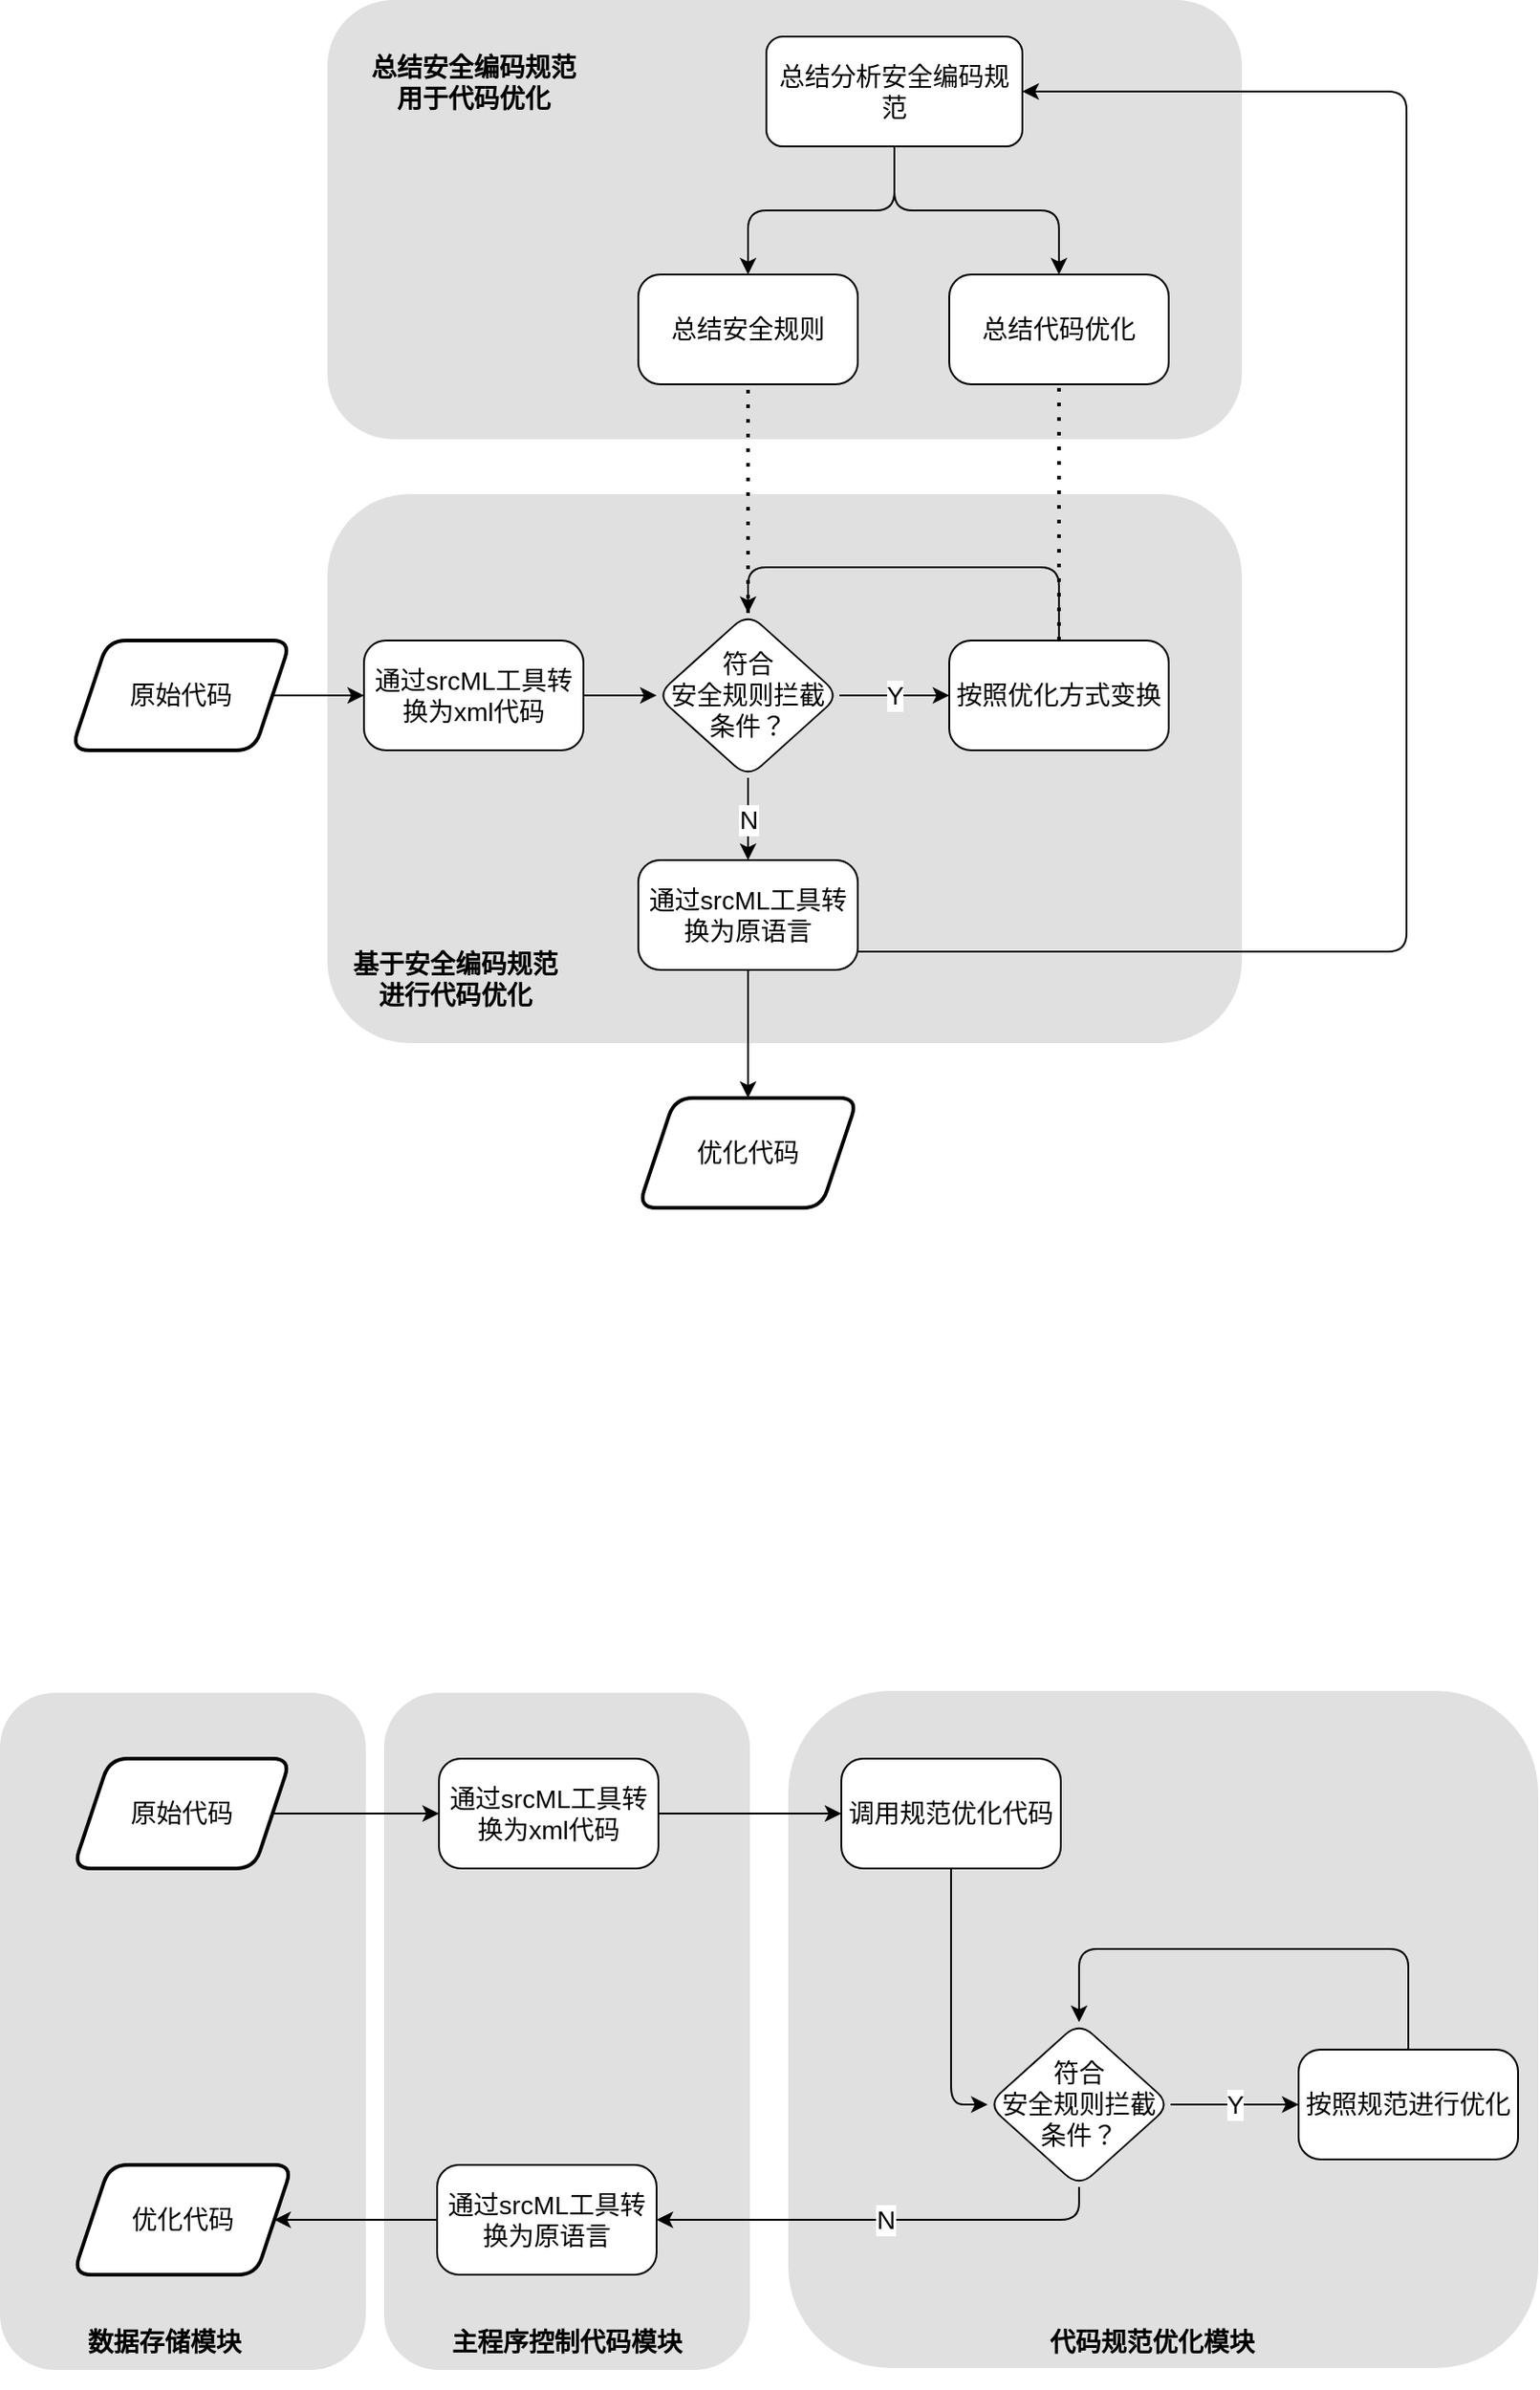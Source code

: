 <mxfile version="21.2.6" type="github">
  <diagram name="第 1 页" id="dhoNqO2m6MTkpbJS3TuC">
    <mxGraphModel dx="1221" dy="743" grid="0" gridSize="10" guides="0" tooltips="1" connect="1" arrows="1" fold="1" page="0" pageScale="1" pageWidth="827" pageHeight="1169" math="0" shadow="0">
      <root>
        <mxCell id="0" />
        <mxCell id="1" parent="0" />
        <mxCell id="MmNdw_TiOH7eAb8pypjF-38" value="" style="rounded=1;whiteSpace=wrap;html=1;fillColor=#C2C2C2;opacity=50;strokeColor=none;glass=0;shadow=0;fontSize=14;" parent="1" vertex="1">
          <mxGeometry x="434" y="1136" width="410" height="370" as="geometry" />
        </mxCell>
        <mxCell id="MmNdw_TiOH7eAb8pypjF-37" value="" style="rounded=1;whiteSpace=wrap;html=1;fillColor=#C2C2C2;opacity=50;strokeColor=none;glass=0;shadow=0;fontSize=14;" parent="1" vertex="1">
          <mxGeometry x="213" y="1137" width="200" height="370" as="geometry" />
        </mxCell>
        <mxCell id="7tqpkA7ohuQxdTKl_h8J-32" value="" style="rounded=1;whiteSpace=wrap;html=1;fillColor=#C2C2C2;opacity=50;strokeColor=none;glass=0;shadow=0;fontSize=14;" parent="1" vertex="1">
          <mxGeometry x="182" y="212" width="500" height="240" as="geometry" />
        </mxCell>
        <mxCell id="7tqpkA7ohuQxdTKl_h8J-29" value="" style="rounded=1;whiteSpace=wrap;html=1;fillColor=#C2C2C2;opacity=50;strokeColor=none;glass=0;shadow=0;fontSize=14;" parent="1" vertex="1">
          <mxGeometry x="182" y="482" width="500" height="300" as="geometry" />
        </mxCell>
        <mxCell id="7tqpkA7ohuQxdTKl_h8J-3" value="" style="edgeStyle=orthogonalEdgeStyle;rounded=0;orthogonalLoop=1;jettySize=auto;html=1;fontFamily=Helvetica;arcSize=20;fontSize=14;" parent="1" source="7tqpkA7ohuQxdTKl_h8J-1" target="7tqpkA7ohuQxdTKl_h8J-2" edge="1">
          <mxGeometry relative="1" as="geometry" />
        </mxCell>
        <mxCell id="7tqpkA7ohuQxdTKl_h8J-1" value="原始代码" style="shape=parallelogram;perimeter=parallelogramPerimeter;whiteSpace=wrap;html=1;fixedSize=1;fontFamily=Helvetica;arcSize=20;rounded=1;strokeWidth=2;fontSize=14;" parent="1" vertex="1">
          <mxGeometry x="42" y="562" width="120" height="60" as="geometry" />
        </mxCell>
        <mxCell id="7tqpkA7ohuQxdTKl_h8J-5" value="" style="edgeStyle=orthogonalEdgeStyle;rounded=0;orthogonalLoop=1;jettySize=auto;html=1;fontFamily=Helvetica;arcSize=20;fontSize=14;" parent="1" source="7tqpkA7ohuQxdTKl_h8J-2" target="7tqpkA7ohuQxdTKl_h8J-4" edge="1">
          <mxGeometry relative="1" as="geometry" />
        </mxCell>
        <mxCell id="7tqpkA7ohuQxdTKl_h8J-2" value="通过srcML工具转换为xml代码" style="whiteSpace=wrap;html=1;fontFamily=Helvetica;arcSize=20;rounded=1;fontSize=14;" parent="1" vertex="1">
          <mxGeometry x="202" y="562" width="120" height="60" as="geometry" />
        </mxCell>
        <mxCell id="7tqpkA7ohuQxdTKl_h8J-7" value="Y" style="edgeStyle=orthogonalEdgeStyle;rounded=0;orthogonalLoop=1;jettySize=auto;html=1;fontFamily=Helvetica;arcSize=20;fontSize=14;" parent="1" source="7tqpkA7ohuQxdTKl_h8J-4" target="7tqpkA7ohuQxdTKl_h8J-6" edge="1">
          <mxGeometry relative="1" as="geometry" />
        </mxCell>
        <mxCell id="7tqpkA7ohuQxdTKl_h8J-10" value="N" style="edgeStyle=orthogonalEdgeStyle;rounded=0;orthogonalLoop=1;jettySize=auto;html=1;fontFamily=Helvetica;arcSize=20;fontSize=14;" parent="1" source="7tqpkA7ohuQxdTKl_h8J-4" target="7tqpkA7ohuQxdTKl_h8J-9" edge="1">
          <mxGeometry relative="1" as="geometry" />
        </mxCell>
        <mxCell id="7tqpkA7ohuQxdTKl_h8J-4" value="符合&lt;br style=&quot;font-size: 14px;&quot;&gt;安全规则拦截&lt;br style=&quot;font-size: 14px;&quot;&gt;条件？" style="rhombus;whiteSpace=wrap;html=1;fontFamily=Helvetica;arcSize=20;rounded=1;fontSize=14;" parent="1" vertex="1">
          <mxGeometry x="362" y="547" width="100" height="90" as="geometry" />
        </mxCell>
        <mxCell id="7tqpkA7ohuQxdTKl_h8J-27" style="edgeStyle=orthogonalEdgeStyle;rounded=1;orthogonalLoop=1;jettySize=auto;html=1;entryX=0.5;entryY=0;entryDx=0;entryDy=0;exitX=0.5;exitY=0;exitDx=0;exitDy=0;fontSize=14;" parent="1" source="7tqpkA7ohuQxdTKl_h8J-6" target="7tqpkA7ohuQxdTKl_h8J-4" edge="1">
          <mxGeometry relative="1" as="geometry">
            <Array as="points">
              <mxPoint x="582" y="522" />
              <mxPoint x="412" y="522" />
            </Array>
          </mxGeometry>
        </mxCell>
        <mxCell id="7tqpkA7ohuQxdTKl_h8J-6" value="按照优化方式变换" style="whiteSpace=wrap;html=1;fontFamily=Helvetica;arcSize=20;rounded=1;fontSize=14;" parent="1" vertex="1">
          <mxGeometry x="522" y="562" width="120" height="60" as="geometry" />
        </mxCell>
        <mxCell id="7tqpkA7ohuQxdTKl_h8J-14" style="edgeStyle=orthogonalEdgeStyle;rounded=0;orthogonalLoop=1;jettySize=auto;html=1;entryX=0.5;entryY=0;entryDx=0;entryDy=0;fontFamily=Helvetica;arcSize=20;fontSize=14;" parent="1" source="7tqpkA7ohuQxdTKl_h8J-9" target="7tqpkA7ohuQxdTKl_h8J-13" edge="1">
          <mxGeometry relative="1" as="geometry" />
        </mxCell>
        <mxCell id="7tqpkA7ohuQxdTKl_h8J-15" style="edgeStyle=orthogonalEdgeStyle;orthogonalLoop=1;jettySize=auto;html=1;entryX=1;entryY=0.5;entryDx=0;entryDy=0;fontFamily=Helvetica;rounded=1;fontSize=14;" parent="1" source="7tqpkA7ohuQxdTKl_h8J-9" target="7tqpkA7ohuQxdTKl_h8J-18" edge="1">
          <mxGeometry relative="1" as="geometry">
            <mxPoint x="782" y="232" as="targetPoint" />
            <Array as="points">
              <mxPoint x="772" y="732" />
              <mxPoint x="772" y="262" />
            </Array>
          </mxGeometry>
        </mxCell>
        <mxCell id="7tqpkA7ohuQxdTKl_h8J-9" value="通过srcML工具转换为原语言" style="whiteSpace=wrap;html=1;fontFamily=Helvetica;arcSize=20;rounded=1;fontSize=14;" parent="1" vertex="1">
          <mxGeometry x="352" y="682" width="120" height="60" as="geometry" />
        </mxCell>
        <mxCell id="7tqpkA7ohuQxdTKl_h8J-13" value="&lt;font style=&quot;font-size: 14px;&quot;&gt;优化&lt;/font&gt;&lt;font style=&quot;font-size: 14px;&quot;&gt;代码&lt;/font&gt;" style="shape=parallelogram;perimeter=parallelogramPerimeter;whiteSpace=wrap;html=1;fixedSize=1;fontFamily=Helvetica;arcSize=20;rounded=1;strokeWidth=2;fontSize=14;" parent="1" vertex="1">
          <mxGeometry x="352" y="812" width="120" height="60" as="geometry" />
        </mxCell>
        <mxCell id="7tqpkA7ohuQxdTKl_h8J-34" style="edgeStyle=orthogonalEdgeStyle;rounded=0;orthogonalLoop=1;jettySize=auto;html=1;strokeColor=none;" parent="1" source="7tqpkA7ohuQxdTKl_h8J-16" target="7tqpkA7ohuQxdTKl_h8J-4" edge="1">
          <mxGeometry relative="1" as="geometry" />
        </mxCell>
        <mxCell id="7tqpkA7ohuQxdTKl_h8J-16" value="总结安全规则" style="whiteSpace=wrap;html=1;fontFamily=Helvetica;arcSize=20;rounded=1;fontSize=14;" parent="1" vertex="1">
          <mxGeometry x="352" y="362" width="120" height="60" as="geometry" />
        </mxCell>
        <mxCell id="7tqpkA7ohuQxdTKl_h8J-17" value="总结代码优化" style="whiteSpace=wrap;html=1;fontFamily=Helvetica;arcSize=20;rounded=1;fontSize=14;" parent="1" vertex="1">
          <mxGeometry x="522" y="362" width="120" height="60" as="geometry" />
        </mxCell>
        <mxCell id="7tqpkA7ohuQxdTKl_h8J-19" style="edgeStyle=orthogonalEdgeStyle;rounded=1;orthogonalLoop=1;jettySize=auto;html=1;entryX=0.5;entryY=0;entryDx=0;entryDy=0;fontFamily=Helvetica;fontSize=14;" parent="1" source="7tqpkA7ohuQxdTKl_h8J-18" target="7tqpkA7ohuQxdTKl_h8J-16" edge="1">
          <mxGeometry relative="1" as="geometry" />
        </mxCell>
        <mxCell id="7tqpkA7ohuQxdTKl_h8J-20" style="edgeStyle=orthogonalEdgeStyle;rounded=1;orthogonalLoop=1;jettySize=auto;html=1;entryX=0.5;entryY=0;entryDx=0;entryDy=0;fontFamily=Helvetica;fontSize=14;" parent="1" source="7tqpkA7ohuQxdTKl_h8J-18" target="7tqpkA7ohuQxdTKl_h8J-17" edge="1">
          <mxGeometry relative="1" as="geometry" />
        </mxCell>
        <mxCell id="7tqpkA7ohuQxdTKl_h8J-18" value="总结分析安全编码规范" style="rounded=1;whiteSpace=wrap;html=1;fontFamily=Helvetica;fontSize=14;" parent="1" vertex="1">
          <mxGeometry x="422" y="232" width="140" height="60" as="geometry" />
        </mxCell>
        <mxCell id="7tqpkA7ohuQxdTKl_h8J-31" value="基于安全编码规范进行代码优化" style="text;html=1;strokeColor=none;fillColor=none;align=center;verticalAlign=middle;whiteSpace=wrap;rounded=0;strokeWidth=2;fontSize=14;fontStyle=1" parent="1" vertex="1">
          <mxGeometry x="192" y="732" width="120" height="30" as="geometry" />
        </mxCell>
        <mxCell id="7tqpkA7ohuQxdTKl_h8J-33" value="总结安全编码规范用于代码优化" style="text;html=1;strokeColor=none;fillColor=none;align=center;verticalAlign=middle;whiteSpace=wrap;rounded=0;strokeWidth=2;fontSize=14;fontStyle=1" parent="1" vertex="1">
          <mxGeometry x="202" y="242" width="120" height="30" as="geometry" />
        </mxCell>
        <mxCell id="7tqpkA7ohuQxdTKl_h8J-42" value="" style="endArrow=none;dashed=1;html=1;dashPattern=1 3;strokeWidth=2;rounded=0;entryX=0.5;entryY=1;entryDx=0;entryDy=0;exitX=0.5;exitY=0;exitDx=0;exitDy=0;" parent="1" source="7tqpkA7ohuQxdTKl_h8J-4" target="7tqpkA7ohuQxdTKl_h8J-16" edge="1">
          <mxGeometry width="50" height="50" relative="1" as="geometry">
            <mxPoint x="371" y="472" as="sourcePoint" />
            <mxPoint x="421" y="422" as="targetPoint" />
          </mxGeometry>
        </mxCell>
        <mxCell id="7tqpkA7ohuQxdTKl_h8J-43" value="" style="endArrow=none;dashed=1;html=1;dashPattern=1 3;strokeWidth=2;rounded=0;entryX=0.5;entryY=1;entryDx=0;entryDy=0;exitX=0.5;exitY=0;exitDx=0;exitDy=0;" parent="1" source="7tqpkA7ohuQxdTKl_h8J-6" target="7tqpkA7ohuQxdTKl_h8J-17" edge="1">
          <mxGeometry width="50" height="50" relative="1" as="geometry">
            <mxPoint x="536" y="593" as="sourcePoint" />
            <mxPoint x="586" y="543" as="targetPoint" />
          </mxGeometry>
        </mxCell>
        <mxCell id="MmNdw_TiOH7eAb8pypjF-7" value="" style="rounded=1;whiteSpace=wrap;html=1;fillColor=#C2C2C2;opacity=50;strokeColor=none;glass=0;shadow=0;fontSize=14;" parent="1" vertex="1">
          <mxGeometry x="3" y="1137" width="200" height="370" as="geometry" />
        </mxCell>
        <mxCell id="MmNdw_TiOH7eAb8pypjF-24" value="" style="edgeStyle=orthogonalEdgeStyle;rounded=0;orthogonalLoop=1;jettySize=auto;html=1;fontSize=14;" parent="1" source="MmNdw_TiOH7eAb8pypjF-9" target="MmNdw_TiOH7eAb8pypjF-23" edge="1">
          <mxGeometry relative="1" as="geometry" />
        </mxCell>
        <mxCell id="MmNdw_TiOH7eAb8pypjF-9" value="原始代码" style="shape=parallelogram;perimeter=parallelogramPerimeter;whiteSpace=wrap;html=1;fixedSize=1;fontFamily=Helvetica;arcSize=20;rounded=1;strokeWidth=2;fontSize=14;" parent="1" vertex="1">
          <mxGeometry x="43" y="1173" width="119" height="60" as="geometry" />
        </mxCell>
        <mxCell id="MmNdw_TiOH7eAb8pypjF-29" value="N" style="edgeStyle=orthogonalEdgeStyle;rounded=1;orthogonalLoop=1;jettySize=auto;html=1;entryX=1;entryY=0.5;entryDx=0;entryDy=0;fontSize=14;" parent="1" source="MmNdw_TiOH7eAb8pypjF-14" target="MmNdw_TiOH7eAb8pypjF-18" edge="1">
          <mxGeometry relative="1" as="geometry">
            <Array as="points">
              <mxPoint x="593" y="1425" />
            </Array>
          </mxGeometry>
        </mxCell>
        <mxCell id="MmNdw_TiOH7eAb8pypjF-33" value="Y" style="edgeStyle=orthogonalEdgeStyle;rounded=0;orthogonalLoop=1;jettySize=auto;html=1;fontSize=14;" parent="1" source="MmNdw_TiOH7eAb8pypjF-14" target="MmNdw_TiOH7eAb8pypjF-32" edge="1">
          <mxGeometry relative="1" as="geometry" />
        </mxCell>
        <mxCell id="MmNdw_TiOH7eAb8pypjF-14" value="符合&lt;br style=&quot;font-size: 14px;&quot;&gt;安全规则拦截&lt;br style=&quot;font-size: 14px;&quot;&gt;条件？" style="rhombus;whiteSpace=wrap;html=1;fontFamily=Helvetica;arcSize=20;rounded=1;fontSize=14;" parent="1" vertex="1">
          <mxGeometry x="543" y="1317" width="100" height="90" as="geometry" />
        </mxCell>
        <mxCell id="MmNdw_TiOH7eAb8pypjF-25" style="edgeStyle=orthogonalEdgeStyle;rounded=0;orthogonalLoop=1;jettySize=auto;html=1;fontSize=14;" parent="1" source="MmNdw_TiOH7eAb8pypjF-18" target="MmNdw_TiOH7eAb8pypjF-19" edge="1">
          <mxGeometry relative="1" as="geometry" />
        </mxCell>
        <mxCell id="MmNdw_TiOH7eAb8pypjF-18" value="通过srcML工具转换为原语言" style="whiteSpace=wrap;html=1;fontFamily=Helvetica;arcSize=20;rounded=1;fontSize=14;" parent="1" vertex="1">
          <mxGeometry x="242" y="1395" width="120" height="60" as="geometry" />
        </mxCell>
        <mxCell id="MmNdw_TiOH7eAb8pypjF-19" value="&lt;font style=&quot;font-size: 14px;&quot;&gt;优化&lt;/font&gt;&lt;font style=&quot;font-size: 14px;&quot;&gt;代码&lt;/font&gt;" style="shape=parallelogram;perimeter=parallelogramPerimeter;whiteSpace=wrap;html=1;fixedSize=1;fontFamily=Helvetica;arcSize=20;rounded=1;strokeWidth=2;fontSize=14;" parent="1" vertex="1">
          <mxGeometry x="43" y="1395" width="120" height="60" as="geometry" />
        </mxCell>
        <mxCell id="MmNdw_TiOH7eAb8pypjF-20" value="&lt;b style=&quot;font-size: 14px;&quot;&gt;&lt;span style=&quot;font-size: 14px; line-height: 150%;&quot;&gt;主程序控制代码模块&lt;/span&gt;&lt;/b&gt;" style="text;html=1;strokeColor=none;fillColor=none;align=center;verticalAlign=middle;whiteSpace=wrap;rounded=0;strokeWidth=2;fontSize=14;fontStyle=1" parent="1" vertex="1">
          <mxGeometry x="233" y="1477" width="160" height="30" as="geometry" />
        </mxCell>
        <mxCell id="MmNdw_TiOH7eAb8pypjF-27" value="" style="edgeStyle=orthogonalEdgeStyle;rounded=0;orthogonalLoop=1;jettySize=auto;html=1;fontSize=14;" parent="1" source="MmNdw_TiOH7eAb8pypjF-23" target="MmNdw_TiOH7eAb8pypjF-26" edge="1">
          <mxGeometry relative="1" as="geometry" />
        </mxCell>
        <mxCell id="MmNdw_TiOH7eAb8pypjF-23" value="通过srcML工具转换为xml代码" style="whiteSpace=wrap;html=1;fontSize=14;arcSize=20;rounded=1;strokeWidth=1;" parent="1" vertex="1">
          <mxGeometry x="243" y="1173" width="120" height="60" as="geometry" />
        </mxCell>
        <mxCell id="MmNdw_TiOH7eAb8pypjF-28" style="edgeStyle=orthogonalEdgeStyle;rounded=1;orthogonalLoop=1;jettySize=auto;html=1;entryX=0;entryY=0.5;entryDx=0;entryDy=0;fontSize=14;" parent="1" source="MmNdw_TiOH7eAb8pypjF-26" target="MmNdw_TiOH7eAb8pypjF-14" edge="1">
          <mxGeometry relative="1" as="geometry" />
        </mxCell>
        <mxCell id="MmNdw_TiOH7eAb8pypjF-26" value="&lt;font style=&quot;font-size: 14px;&quot;&gt;调用&lt;/font&gt;规范优化&lt;font style=&quot;font-size: 14px;&quot;&gt;代码&lt;/font&gt;" style="whiteSpace=wrap;html=1;fontSize=14;arcSize=20;rounded=1;strokeWidth=1;" parent="1" vertex="1">
          <mxGeometry x="463" y="1173" width="120" height="60" as="geometry" />
        </mxCell>
        <mxCell id="MmNdw_TiOH7eAb8pypjF-34" style="edgeStyle=orthogonalEdgeStyle;rounded=1;orthogonalLoop=1;jettySize=auto;html=1;exitX=0.5;exitY=0;exitDx=0;exitDy=0;entryX=0.5;entryY=0;entryDx=0;entryDy=0;fontSize=14;" parent="1" source="MmNdw_TiOH7eAb8pypjF-32" target="MmNdw_TiOH7eAb8pypjF-14" edge="1">
          <mxGeometry relative="1" as="geometry">
            <Array as="points">
              <mxPoint x="773" y="1277" />
              <mxPoint x="593" y="1277" />
            </Array>
          </mxGeometry>
        </mxCell>
        <mxCell id="MmNdw_TiOH7eAb8pypjF-32" value="&lt;span style=&quot;color: rgb(0, 0, 0); font-family: Helvetica; font-size: 14px; font-style: normal; font-variant-ligatures: normal; font-variant-caps: normal; font-weight: 400; letter-spacing: normal; orphans: 2; text-align: center; text-indent: 0px; text-transform: none; widows: 2; word-spacing: 0px; -webkit-text-stroke-width: 0px; background-color: rgb(251, 251, 251); text-decoration-thickness: initial; text-decoration-style: initial; text-decoration-color: initial; float: none; display: inline !important;&quot;&gt;按照规范进行优化&lt;/span&gt;" style="whiteSpace=wrap;html=1;fontSize=14;arcSize=20;rounded=1;" parent="1" vertex="1">
          <mxGeometry x="713" y="1332" width="120" height="60" as="geometry" />
        </mxCell>
        <mxCell id="MmNdw_TiOH7eAb8pypjF-39" value="&lt;b&gt;数据存储模块&lt;/b&gt;" style="text;html=1;strokeColor=none;fillColor=none;align=center;verticalAlign=middle;whiteSpace=wrap;rounded=0;strokeWidth=2;fontSize=14;fontStyle=1" parent="1" vertex="1">
          <mxGeometry x="13" y="1467" width="160" height="50" as="geometry" />
        </mxCell>
        <mxCell id="MmNdw_TiOH7eAb8pypjF-41" value="&lt;font style=&quot;font-size: 14px;&quot;&gt;&lt;b style=&quot;font-size: 14px;&quot;&gt;&lt;span style=&quot;font-size: 14px; line-height: 150%;&quot;&gt;代码规范优化模块&lt;/span&gt;&lt;/b&gt;&lt;/font&gt;" style="text;html=1;strokeColor=none;fillColor=none;align=center;verticalAlign=middle;whiteSpace=wrap;rounded=0;strokeWidth=2;fontSize=14;fontStyle=1" parent="1" vertex="1">
          <mxGeometry x="553" y="1467" width="160" height="50" as="geometry" />
        </mxCell>
      </root>
    </mxGraphModel>
  </diagram>
</mxfile>
